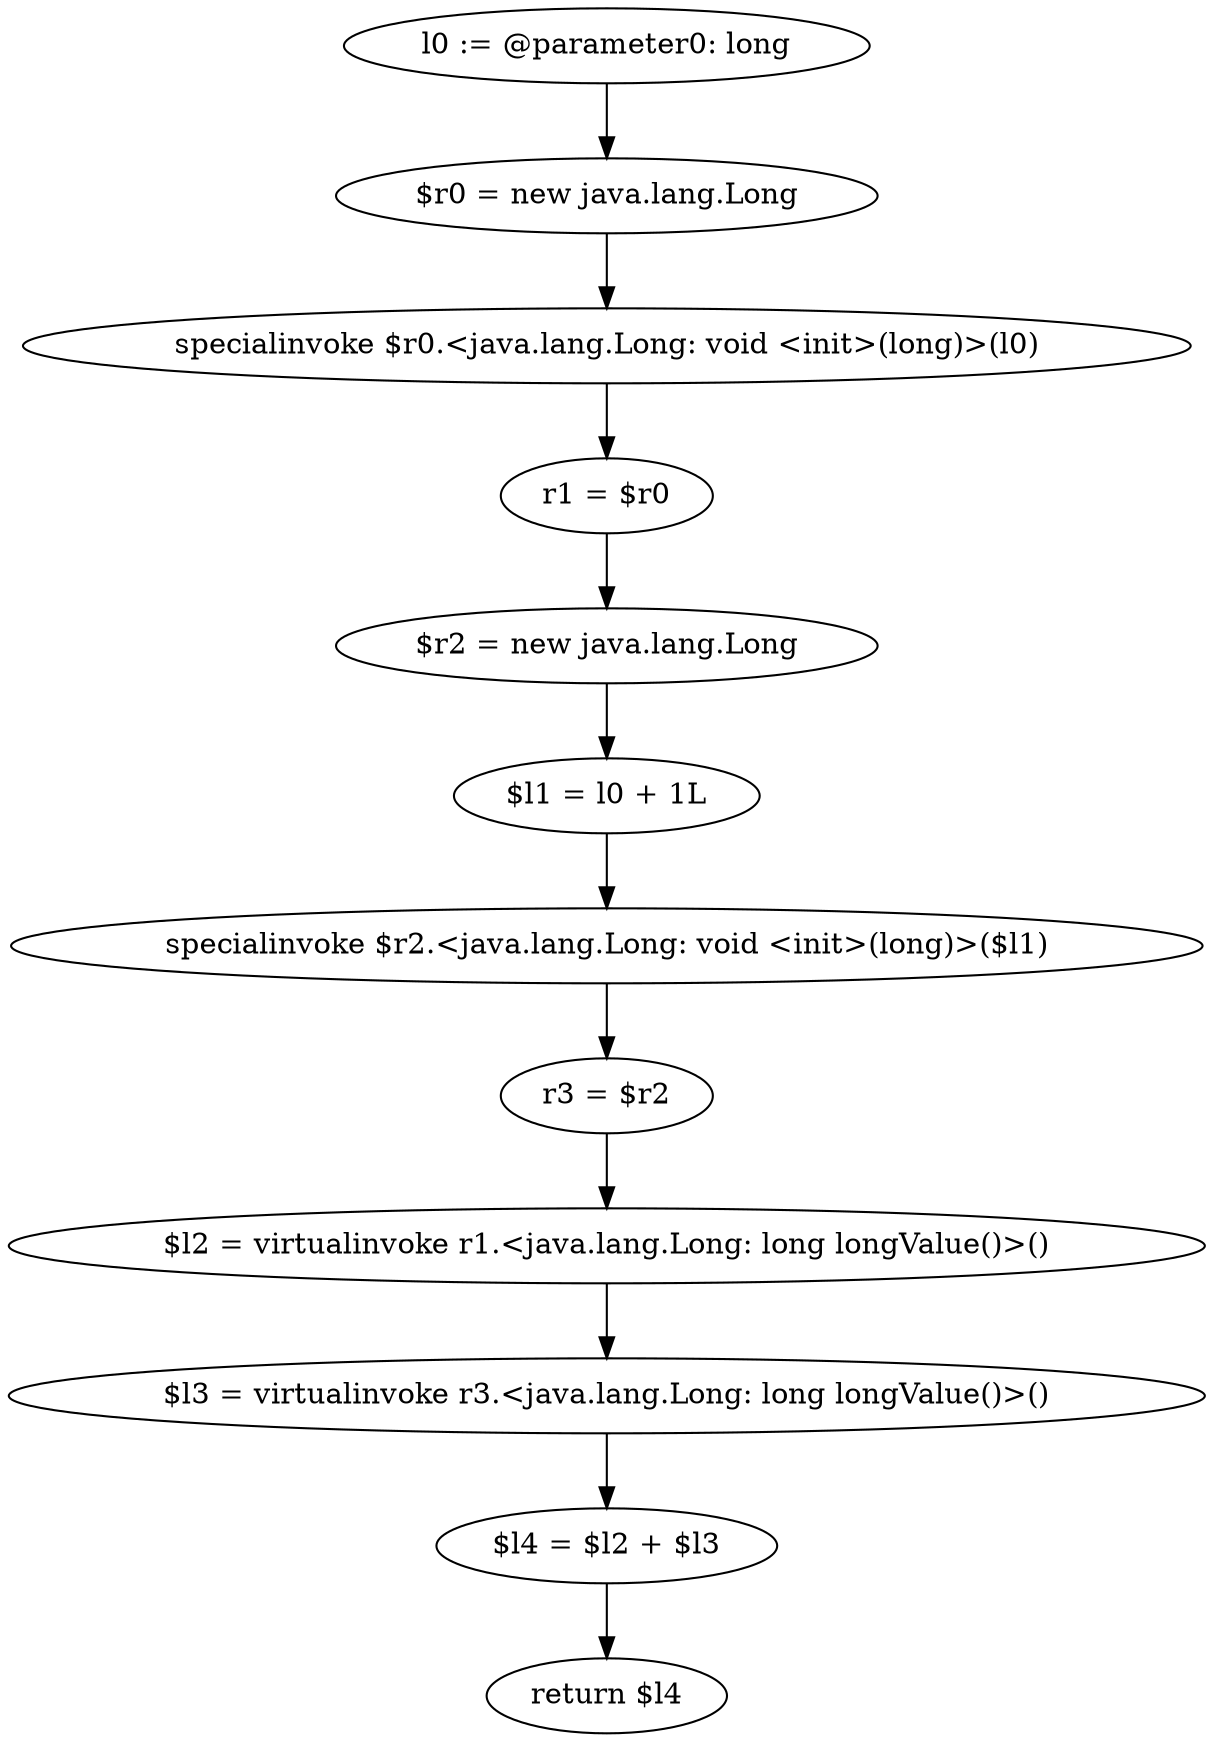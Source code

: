 digraph "unitGraph" {
    "l0 := @parameter0: long"
    "$r0 = new java.lang.Long"
    "specialinvoke $r0.<java.lang.Long: void <init>(long)>(l0)"
    "r1 = $r0"
    "$r2 = new java.lang.Long"
    "$l1 = l0 + 1L"
    "specialinvoke $r2.<java.lang.Long: void <init>(long)>($l1)"
    "r3 = $r2"
    "$l2 = virtualinvoke r1.<java.lang.Long: long longValue()>()"
    "$l3 = virtualinvoke r3.<java.lang.Long: long longValue()>()"
    "$l4 = $l2 + $l3"
    "return $l4"
    "l0 := @parameter0: long"->"$r0 = new java.lang.Long";
    "$r0 = new java.lang.Long"->"specialinvoke $r0.<java.lang.Long: void <init>(long)>(l0)";
    "specialinvoke $r0.<java.lang.Long: void <init>(long)>(l0)"->"r1 = $r0";
    "r1 = $r0"->"$r2 = new java.lang.Long";
    "$r2 = new java.lang.Long"->"$l1 = l0 + 1L";
    "$l1 = l0 + 1L"->"specialinvoke $r2.<java.lang.Long: void <init>(long)>($l1)";
    "specialinvoke $r2.<java.lang.Long: void <init>(long)>($l1)"->"r3 = $r2";
    "r3 = $r2"->"$l2 = virtualinvoke r1.<java.lang.Long: long longValue()>()";
    "$l2 = virtualinvoke r1.<java.lang.Long: long longValue()>()"->"$l3 = virtualinvoke r3.<java.lang.Long: long longValue()>()";
    "$l3 = virtualinvoke r3.<java.lang.Long: long longValue()>()"->"$l4 = $l2 + $l3";
    "$l4 = $l2 + $l3"->"return $l4";
}
